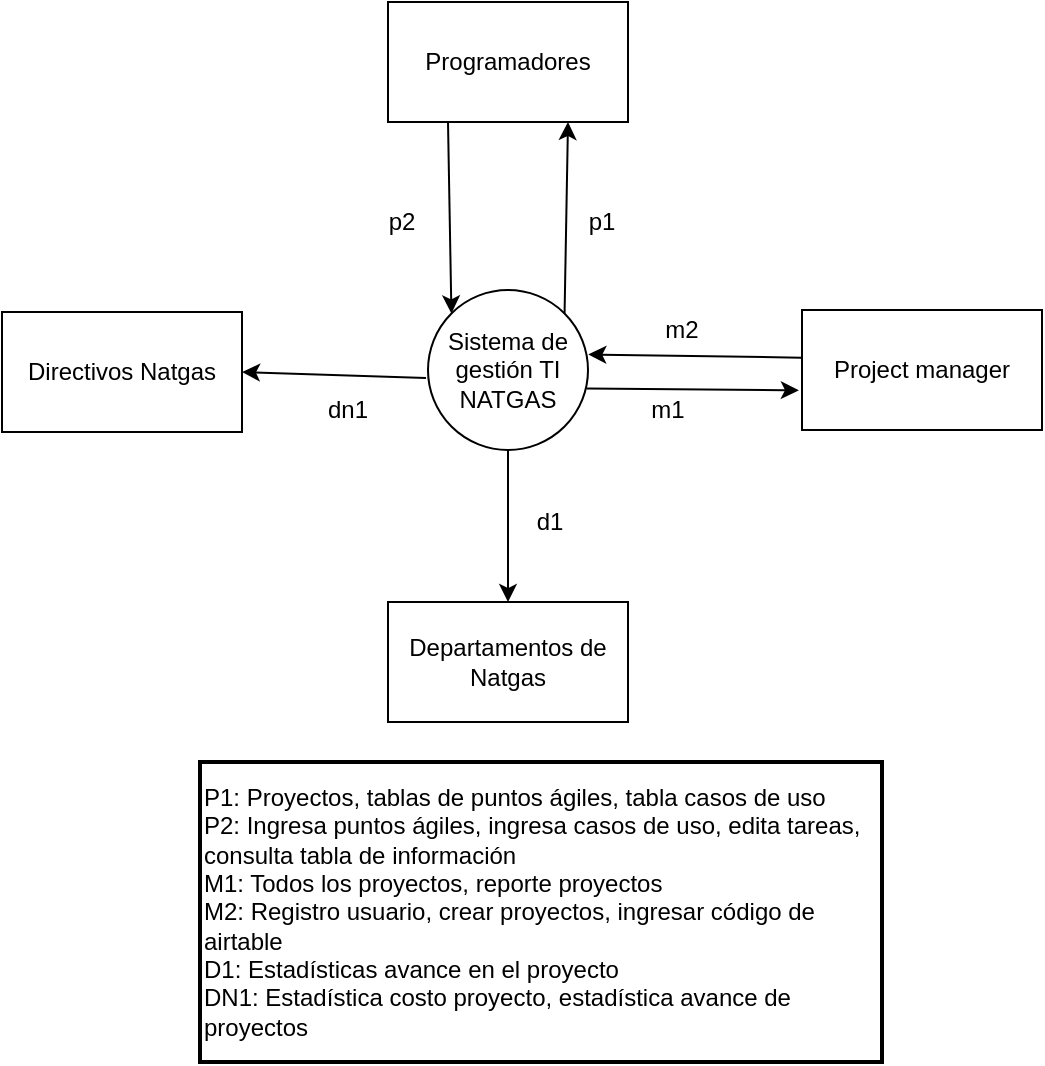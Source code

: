 <mxfile version="14.4.2" type="google"><diagram id="8kXRvZHYLn2go3oiI7f_" name="Page-1"><mxGraphModel dx="2076" dy="1160" grid="1" gridSize="10" guides="1" tooltips="1" connect="1" arrows="1" fold="1" page="1" pageScale="1" pageWidth="827" pageHeight="1169" math="0" shadow="0"><root><mxCell id="0"/><mxCell id="1" parent="0"/><mxCell id="qlbf6X-rOCfYfI-prO8q-1" value="Sistema de gestión TI NATGAS" style="ellipse;whiteSpace=wrap;html=1;aspect=fixed;" vertex="1" parent="1"><mxGeometry x="373" y="544" width="80" height="80" as="geometry"/></mxCell><mxCell id="qlbf6X-rOCfYfI-prO8q-2" value="Programadores" style="rounded=0;whiteSpace=wrap;html=1;" vertex="1" parent="1"><mxGeometry x="353" y="400" width="120" height="60" as="geometry"/></mxCell><mxCell id="qlbf6X-rOCfYfI-prO8q-3" value="Project manager" style="rounded=0;whiteSpace=wrap;html=1;" vertex="1" parent="1"><mxGeometry x="560" y="554" width="120" height="60" as="geometry"/></mxCell><mxCell id="qlbf6X-rOCfYfI-prO8q-4" value="Departamentos de Natgas" style="rounded=0;whiteSpace=wrap;html=1;" vertex="1" parent="1"><mxGeometry x="353" y="700" width="120" height="60" as="geometry"/></mxCell><mxCell id="qlbf6X-rOCfYfI-prO8q-5" value="" style="endArrow=classic;html=1;entryX=0.75;entryY=1;entryDx=0;entryDy=0;exitX=1;exitY=0;exitDx=0;exitDy=0;" edge="1" parent="1" source="qlbf6X-rOCfYfI-prO8q-1" target="qlbf6X-rOCfYfI-prO8q-2"><mxGeometry width="50" height="50" relative="1" as="geometry"><mxPoint x="443" y="550" as="sourcePoint"/><mxPoint x="420" y="470" as="targetPoint"/></mxGeometry></mxCell><mxCell id="qlbf6X-rOCfYfI-prO8q-6" value="p1" style="text;html=1;strokeColor=none;fillColor=none;align=center;verticalAlign=middle;whiteSpace=wrap;rounded=0;" vertex="1" parent="1"><mxGeometry x="440" y="500" width="40" height="20" as="geometry"/></mxCell><mxCell id="qlbf6X-rOCfYfI-prO8q-7" value="" style="endArrow=classic;html=1;exitX=0.25;exitY=1;exitDx=0;exitDy=0;entryX=0;entryY=0;entryDx=0;entryDy=0;" edge="1" parent="1" source="qlbf6X-rOCfYfI-prO8q-2" target="qlbf6X-rOCfYfI-prO8q-1"><mxGeometry width="50" height="50" relative="1" as="geometry"><mxPoint x="440" y="540" as="sourcePoint"/><mxPoint x="490" y="490" as="targetPoint"/></mxGeometry></mxCell><mxCell id="qlbf6X-rOCfYfI-prO8q-9" value="p2" style="text;html=1;strokeColor=none;fillColor=none;align=center;verticalAlign=middle;whiteSpace=wrap;rounded=0;" vertex="1" parent="1"><mxGeometry x="340" y="500" width="40" height="20" as="geometry"/></mxCell><mxCell id="qlbf6X-rOCfYfI-prO8q-10" value="" style="endArrow=classic;html=1;exitX=0.99;exitY=0.615;exitDx=0;exitDy=0;exitPerimeter=0;entryX=-0.013;entryY=0.669;entryDx=0;entryDy=0;entryPerimeter=0;" edge="1" parent="1" source="qlbf6X-rOCfYfI-prO8q-1" target="qlbf6X-rOCfYfI-prO8q-3"><mxGeometry width="50" height="50" relative="1" as="geometry"><mxPoint x="440" y="630" as="sourcePoint"/><mxPoint x="490" y="580" as="targetPoint"/></mxGeometry></mxCell><mxCell id="qlbf6X-rOCfYfI-prO8q-11" value="m1" style="text;html=1;strokeColor=none;fillColor=none;align=center;verticalAlign=middle;whiteSpace=wrap;rounded=0;" vertex="1" parent="1"><mxGeometry x="473" y="594" width="40" height="20" as="geometry"/></mxCell><mxCell id="qlbf6X-rOCfYfI-prO8q-12" value="" style="endArrow=classic;html=1;entryX=1.002;entryY=0.403;entryDx=0;entryDy=0;entryPerimeter=0;exitX=-0.002;exitY=0.397;exitDx=0;exitDy=0;exitPerimeter=0;" edge="1" parent="1" source="qlbf6X-rOCfYfI-prO8q-3" target="qlbf6X-rOCfYfI-prO8q-1"><mxGeometry width="50" height="50" relative="1" as="geometry"><mxPoint x="440" y="630" as="sourcePoint"/><mxPoint x="490" y="580" as="targetPoint"/></mxGeometry></mxCell><mxCell id="qlbf6X-rOCfYfI-prO8q-13" value="m2" style="text;html=1;strokeColor=none;fillColor=none;align=center;verticalAlign=middle;whiteSpace=wrap;rounded=0;" vertex="1" parent="1"><mxGeometry x="480" y="554" width="40" height="20" as="geometry"/></mxCell><mxCell id="qlbf6X-rOCfYfI-prO8q-14" value="" style="endArrow=classic;html=1;exitX=0.5;exitY=1;exitDx=0;exitDy=0;entryX=0.5;entryY=0;entryDx=0;entryDy=0;" edge="1" parent="1" source="qlbf6X-rOCfYfI-prO8q-1" target="qlbf6X-rOCfYfI-prO8q-4"><mxGeometry width="50" height="50" relative="1" as="geometry"><mxPoint x="400" y="710" as="sourcePoint"/><mxPoint x="450" y="660" as="targetPoint"/></mxGeometry></mxCell><mxCell id="qlbf6X-rOCfYfI-prO8q-15" value="d1" style="text;html=1;strokeColor=none;fillColor=none;align=center;verticalAlign=middle;whiteSpace=wrap;rounded=0;" vertex="1" parent="1"><mxGeometry x="414" y="650" width="40" height="20" as="geometry"/></mxCell><mxCell id="qlbf6X-rOCfYfI-prO8q-16" value="Directivos Natgas" style="rounded=0;whiteSpace=wrap;html=1;" vertex="1" parent="1"><mxGeometry x="160" y="555" width="120" height="60" as="geometry"/></mxCell><mxCell id="qlbf6X-rOCfYfI-prO8q-17" value="" style="endArrow=none;html=1;exitX=1;exitY=0.5;exitDx=0;exitDy=0;endFill=0;startArrow=classic;startFill=1;" edge="1" parent="1" source="qlbf6X-rOCfYfI-prO8q-16"><mxGeometry width="50" height="50" relative="1" as="geometry"><mxPoint x="370" y="650" as="sourcePoint"/><mxPoint x="372" y="588" as="targetPoint"/></mxGeometry></mxCell><mxCell id="qlbf6X-rOCfYfI-prO8q-18" value="dn1" style="text;html=1;strokeColor=none;fillColor=none;align=center;verticalAlign=middle;whiteSpace=wrap;rounded=0;" vertex="1" parent="1"><mxGeometry x="313" y="594" width="40" height="20" as="geometry"/></mxCell><mxCell id="qlbf6X-rOCfYfI-prO8q-20" value="P1: Proyectos, tablas de puntos ágiles, tabla casos de uso&lt;br&gt;P2: Ingresa puntos ágiles, ingresa casos de uso, edita tareas, consulta tabla de información&lt;br&gt;M1: Todos los proyectos, reporte proyectos&lt;br&gt;M2: Registro usuario, crear proyectos, ingresar código de airtable&lt;br&gt;D1: Estadísticas avance en el proyecto&lt;br&gt;DN1: Estadística costo proyecto, estadística avance de proyectos&amp;nbsp;" style="text;html=1;fillColor=none;align=left;verticalAlign=middle;whiteSpace=wrap;rounded=0;strokeColor=#000000;strokeWidth=2;" vertex="1" parent="1"><mxGeometry x="259" y="780" width="341" height="150" as="geometry"/></mxCell></root></mxGraphModel></diagram></mxfile>